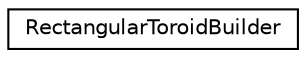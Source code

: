 digraph "Graphical Class Hierarchy"
{
 // LATEX_PDF_SIZE
  edge [fontname="Helvetica",fontsize="10",labelfontname="Helvetica",labelfontsize="10"];
  node [fontname="Helvetica",fontsize="10",shape=record];
  rankdir="LR";
  Node0 [label="RectangularToroidBuilder",height=0.2,width=0.4,color="black", fillcolor="white", style="filled",URL="$class_rectangular_toroid_builder.html",tooltip=" "];
}
